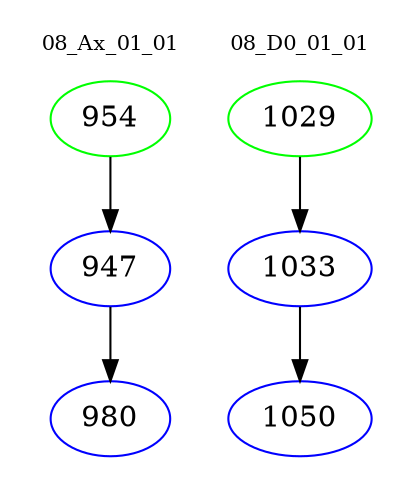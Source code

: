 digraph{
subgraph cluster_0 {
color = white
label = "08_Ax_01_01";
fontsize=10;
T0_954 [label="954", color="green"]
T0_954 -> T0_947 [color="black"]
T0_947 [label="947", color="blue"]
T0_947 -> T0_980 [color="black"]
T0_980 [label="980", color="blue"]
}
subgraph cluster_1 {
color = white
label = "08_D0_01_01";
fontsize=10;
T1_1029 [label="1029", color="green"]
T1_1029 -> T1_1033 [color="black"]
T1_1033 [label="1033", color="blue"]
T1_1033 -> T1_1050 [color="black"]
T1_1050 [label="1050", color="blue"]
}
}
